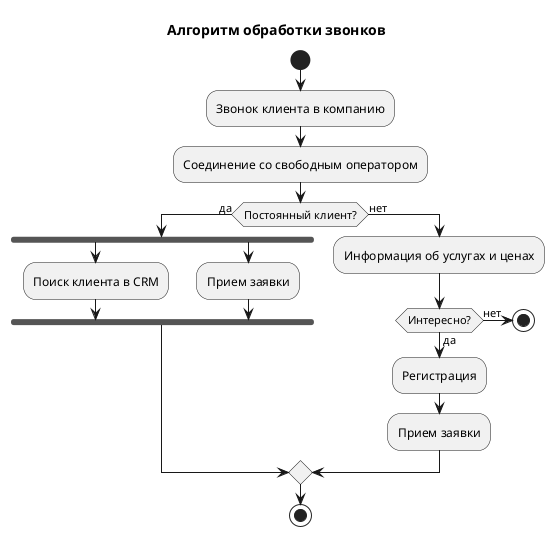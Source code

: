 @startuml activity
title Алгоритм обработки звонков

start
:Звонок клиента в компанию;
:Соединение со свободным оператором;

if (Постоянный клиент?) then (да)
    fork
        :Поиск клиента в CRM;
    fork again
        :Прием заявки;
    end fork
else (нет)
    :Информация об услугах и ценах;
    if (Интересно?) then (да)
        :Регистрация;
        :Прием заявки;
    else (нет)
        stop
    endif
endif

stop

@enduml